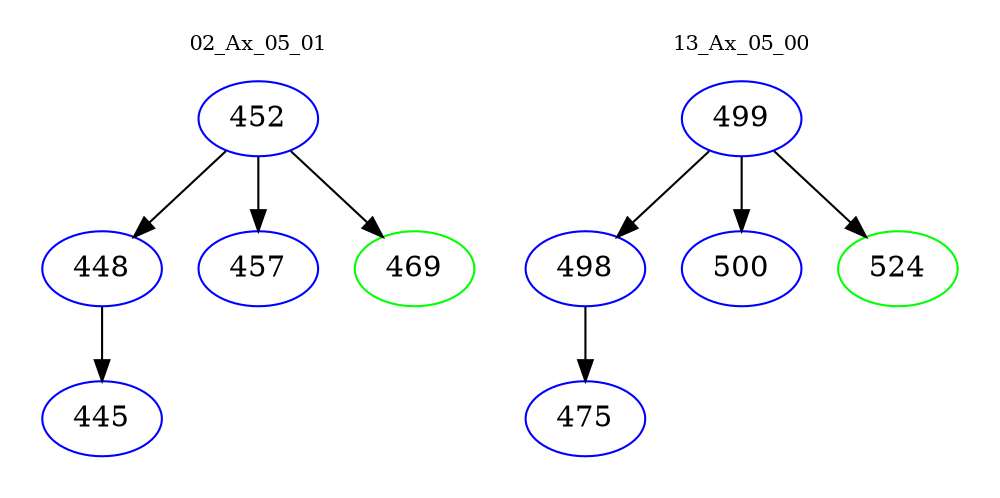 digraph{
subgraph cluster_0 {
color = white
label = "02_Ax_05_01";
fontsize=10;
T0_452 [label="452", color="blue"]
T0_452 -> T0_448 [color="black"]
T0_448 [label="448", color="blue"]
T0_448 -> T0_445 [color="black"]
T0_445 [label="445", color="blue"]
T0_452 -> T0_457 [color="black"]
T0_457 [label="457", color="blue"]
T0_452 -> T0_469 [color="black"]
T0_469 [label="469", color="green"]
}
subgraph cluster_1 {
color = white
label = "13_Ax_05_00";
fontsize=10;
T1_499 [label="499", color="blue"]
T1_499 -> T1_498 [color="black"]
T1_498 [label="498", color="blue"]
T1_498 -> T1_475 [color="black"]
T1_475 [label="475", color="blue"]
T1_499 -> T1_500 [color="black"]
T1_500 [label="500", color="blue"]
T1_499 -> T1_524 [color="black"]
T1_524 [label="524", color="green"]
}
}
